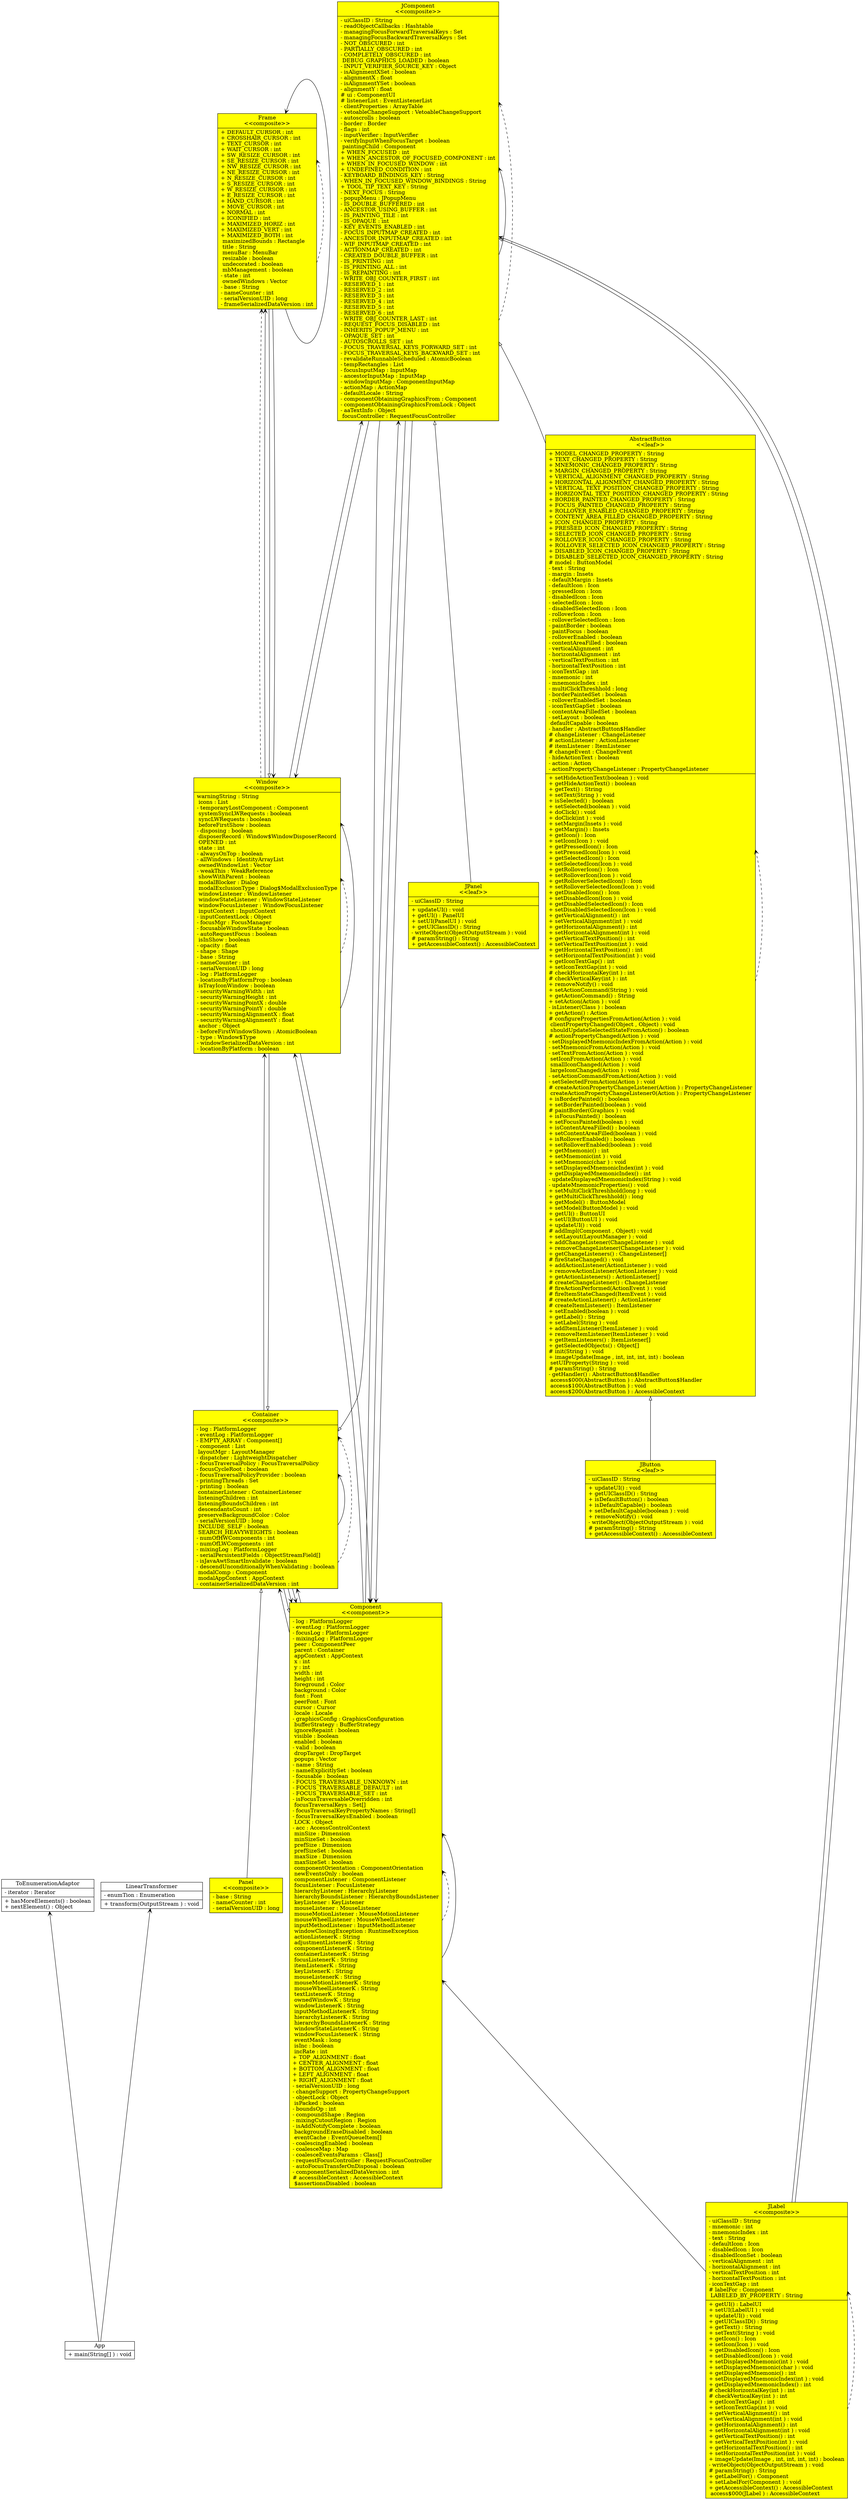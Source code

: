 digraph example { 
rankdir=BT;
App [
shape="record",
fillcolor=white, style=filled, label = "{App|+ main(String[] ) : void\l}"
];

ToEnumerationAdaptor [
shape="record",
fillcolor=white, style=filled, label = "{ToEnumerationAdaptor|- iterator : Iterator\l|+ hasMoreElements() : boolean\l+ nextElement() : Object\l}"
];

LinearTransformer [
shape="record",
fillcolor=white, style=filled, label = "{LinearTransformer|- enumTion : Enumeration\l|+ transform(OutputStream ) : void\l}"
];

Component [
shape="record",
fillcolor=yellow, style=filled, label = "{Component\n\<\<component\>\>|- log : PlatformLogger\l- eventLog : PlatformLogger\l- focusLog : PlatformLogger\l- mixingLog : PlatformLogger\l  peer : ComponentPeer\l  parent : Container\l  appContext : AppContext\l  x : int\l  y : int\l  width : int\l  height : int\l  foreground : Color\l  background : Color\l  font : Font\l  peerFont : Font\l  cursor : Cursor\l  locale : Locale\l- graphicsConfig : GraphicsConfiguration\l  bufferStrategy : BufferStrategy\l  ignoreRepaint : boolean\l  visible : boolean\l  enabled : boolean\l- valid : boolean\l  dropTarget : DropTarget\l  popups : Vector\l- name : String\l- nameExplicitlySet : boolean\l- focusable : boolean\l- FOCUS_TRAVERSABLE_UNKNOWN : int\l- FOCUS_TRAVERSABLE_DEFAULT : int\l- FOCUS_TRAVERSABLE_SET : int\l- isFocusTraversableOverridden : int\l  focusTraversalKeys : Set[]\l- focusTraversalKeyPropertyNames : String[]\l- focusTraversalKeysEnabled : boolean\l  LOCK : Object\l- acc : AccessControlContext\l  minSize : Dimension\l  minSizeSet : boolean\l  prefSize : Dimension\l  prefSizeSet : boolean\l  maxSize : Dimension\l  maxSizeSet : boolean\l  componentOrientation : ComponentOrientation\l  newEventsOnly : boolean\l  componentListener : ComponentListener\l  focusListener : FocusListener\l  hierarchyListener : HierarchyListener\l  hierarchyBoundsListener : HierarchyBoundsListener\l  keyListener : KeyListener\l  mouseListener : MouseListener\l  mouseMotionListener : MouseMotionListener\l  mouseWheelListener : MouseWheelListener\l  inputMethodListener : InputMethodListener\l  windowClosingException : RuntimeException\l  actionListenerK : String\l  adjustmentListenerK : String\l  componentListenerK : String\l  containerListenerK : String\l  focusListenerK : String\l  itemListenerK : String\l  keyListenerK : String\l  mouseListenerK : String\l  mouseMotionListenerK : String\l  mouseWheelListenerK : String\l  textListenerK : String\l  ownedWindowK : String\l  windowListenerK : String\l  inputMethodListenerK : String\l  hierarchyListenerK : String\l  hierarchyBoundsListenerK : String\l  windowStateListenerK : String\l  windowFocusListenerK : String\l  eventMask : long\l  isInc : boolean\l  incRate : int\l+ TOP_ALIGNMENT : float\l+ CENTER_ALIGNMENT : float\l+ BOTTOM_ALIGNMENT : float\l+ LEFT_ALIGNMENT : float\l+ RIGHT_ALIGNMENT : float\l- serialVersionUID : long\l- changeSupport : PropertyChangeSupport\l- objectLock : Object\l  isPacked : boolean\l- boundsOp : int\l- compoundShape : Region\l- mixingCutoutRegion : Region\l- isAddNotifyComplete : boolean\l  backgroundEraseDisabled : boolean\l  eventCache : EventQueueItem[]\l- coalescingEnabled : boolean\l- coalesceMap : Map\l- coalesceEventsParams : Class[]\l- requestFocusController : RequestFocusController\l- autoFocusTransferOnDisposal : boolean\l- componentSerializedDataVersion : int\l# accessibleContext : AccessibleContext\l  $assertionsDisabled : boolean\l|  getObjectLock() : Object\l  getAccessControlContext() : AccessControlContext\l  getBoundsOp() : int\l  setBoundsOp(int ) : void\l  initializeFocusTraversalKeys() : void\l  constructComponentName() : String\l+ getName() : String\l+ setName(String ) : void\l+ getParent() : Container\l  getParent_NoClientCode() : Container\l  getContainer() : Container\l+ getPeer() : ComponentPeer\l+ setDropTarget(DropTarget ) : void\l+ getDropTarget() : DropTarget\l+ getGraphicsConfiguration() : GraphicsConfiguration\l  getGraphicsConfiguration_NoClientCode() : GraphicsConfiguration\l  setGraphicsConfiguration(GraphicsConfiguration ) : void\l  updateGraphicsData(GraphicsConfiguration ) : boolean\l  checkGD(String ) : void\l+ getTreeLock() : Object\l  checkTreeLock() : void\l+ getToolkit() : Toolkit\l  getToolkitImpl() : Toolkit\l+ isValid() : boolean\l+ isDisplayable() : boolean\l+ isVisible() : boolean\l  isVisible_NoClientCode() : boolean\l  isRecursivelyVisible() : boolean\l- getRecursivelyVisibleBounds() : Rectangle\l  pointRelativeToComponent(Point ) : Point\l  findUnderMouseInWindow(PointerInfo ) : Component\l+ getMousePosition() : Point\l  isSameOrAncestorOf(Component ) : boolean\l+ isShowing() : boolean\l+ isEnabled() : boolean\l  isEnabledImpl() : boolean\l+ setEnabled(boolean ) : void\l+ enable() : void\l+ enable(boolean ) : void\l+ disable() : void\l+ isDoubleBuffered() : boolean\l+ enableInputMethods(boolean ) : void\l+ setVisible(boolean ) : void\l+ show() : void\l+ show(boolean ) : void\l  containsFocus() : boolean\l  clearMostRecentFocusOwnerOnHide() : void\l  clearCurrentFocusCycleRootOnHide() : void\l+ hide() : void\l+ getForeground() : Color\l+ setForeground(Color ) : void\l+ isForegroundSet() : boolean\l+ getBackground() : Color\l+ setBackground(Color ) : void\l+ isBackgroundSet() : boolean\l+ getFont() : Font\l  getFont_NoClientCode() : Font\l+ setFont(Font ) : void\l+ isFontSet() : boolean\l+ getLocale() : Locale\l+ setLocale(Locale ) : void\l+ getColorModel() : ColorModel\l+ getLocation() : Point\l+ getLocationOnScreen() : Point\l  getLocationOnScreen_NoTreeLock() : Point\l+ location() : Point\l- location_NoClientCode() : Point\l+ setLocation(int ) : void\l+ move(int ) : void\l+ setLocation(Point ) : void\l+ getSize() : Dimension\l+ size() : Dimension\l+ setSize(int ) : void\l+ resize(int ) : void\l+ setSize(Dimension ) : void\l+ resize(Dimension ) : void\l+ getBounds() : Rectangle\l+ bounds() : Rectangle\l+ setBounds(int , int, int) : void\l+ reshape(int , int, int) : void\l- repaintParentIfNeeded(int , int, int) : void\l- reshapeNativePeer(int , int, int, int) : void\l- notifyNewBounds(boolean ) : void\l+ setBounds(Rectangle ) : void\l+ getX() : int\l+ getY() : int\l+ getWidth() : int\l+ getHeight() : int\l+ getBounds(Rectangle ) : Rectangle\l+ getSize(Dimension ) : Dimension\l+ getLocation(Point ) : Point\l+ isOpaque() : boolean\l+ isLightweight() : boolean\l+ setPreferredSize(Dimension ) : void\l+ isPreferredSizeSet() : boolean\l+ getPreferredSize() : Dimension\l+ preferredSize() : Dimension\l+ setMinimumSize(Dimension ) : void\l+ isMinimumSizeSet() : boolean\l+ getMinimumSize() : Dimension\l+ minimumSize() : Dimension\l+ setMaximumSize(Dimension ) : void\l+ isMaximumSizeSet() : boolean\l+ getMaximumSize() : Dimension\l+ getAlignmentX() : float\l+ getAlignmentY() : float\l+ getBaseline(int ) : int\l+ getBaselineResizeBehavior() : Component$BaselineResizeBehavior\l+ doLayout() : void\l+ layout() : void\l+ validate() : void\l+ invalidate() : void\l  invalidateParent() : void\l  invalidateIfValid() : void\l+ revalidate() : void\l  revalidateSynchronously() : void\l+ getGraphics() : Graphics\l  getGraphics_NoClientCode() : Graphics\l+ getFontMetrics(Font ) : FontMetrics\l+ setCursor(Cursor ) : void\l  updateCursorImmediately() : void\l+ getCursor() : Cursor\l  getCursor_NoClientCode() : Cursor\l+ isCursorSet() : boolean\l+ paint(Graphics ) : void\l+ update(Graphics ) : void\l+ paintAll(Graphics ) : void\l  lightweightPaint(Graphics ) : void\l  paintHeavyweightComponents(Graphics ) : void\l+ repaint() : void\l+ repaint(long ) : void\l+ repaint(int , int, int) : void\l+ repaint(long , int, int, int) : void\l+ print(Graphics ) : void\l+ printAll(Graphics ) : void\l  lightweightPrint(Graphics ) : void\l  printHeavyweightComponents(Graphics ) : void\l- getInsets_NoClientCode() : Insets\l+ imageUpdate(Image , int, int, int, int) : boolean\l+ createImage(ImageProducer ) : Image\l+ createImage(int ) : Image\l+ createVolatileImage(int ) : VolatileImage\l+ createVolatileImage(int , int) : VolatileImage\l+ prepareImage(Image ) : boolean\l+ prepareImage(Image , int, int) : boolean\l+ checkImage(Image ) : int\l+ checkImage(Image , int, int) : int\l  createBufferStrategy(int ) : void\l  createBufferStrategy(int ) : void\l  getBufferStrategy() : BufferStrategy\l  getBackBuffer() : Image\l+ setIgnoreRepaint(boolean ) : void\l+ getIgnoreRepaint() : boolean\l+ contains(int ) : boolean\l+ inside(int ) : boolean\l+ contains(Point ) : boolean\l+ getComponentAt(int ) : Component\l+ locate(int ) : Component\l+ getComponentAt(Point ) : Component\l+ deliverEvent(Event ) : void\l+ dispatchEvent(AWTEvent ) : void\l  dispatchEventImpl(AWTEvent ) : void\l  autoProcessMouseWheel(MouseWheelEvent ) : void\l  dispatchMouseWheelToAncestor(MouseWheelEvent ) : boolean\l  checkWindowClosingException() : boolean\l  areInputMethodsEnabled() : boolean\l  eventEnabled(AWTEvent ) : boolean\l  eventTypeEnabled(int ) : boolean\l+ postEvent(Event ) : boolean\l+ addComponentListener(ComponentListener ) : void\l+ removeComponentListener(ComponentListener ) : void\l+ getComponentListeners() : ComponentListener[]\l+ addFocusListener(FocusListener ) : void\l+ removeFocusListener(FocusListener ) : void\l+ getFocusListeners() : FocusListener[]\l+ addHierarchyListener(HierarchyListener ) : void\l+ removeHierarchyListener(HierarchyListener ) : void\l+ getHierarchyListeners() : HierarchyListener[]\l+ addHierarchyBoundsListener(HierarchyBoundsListener ) : void\l+ removeHierarchyBoundsListener(HierarchyBoundsListener ) : void\l  numListening(long ) : int\l  countHierarchyMembers() : int\l  createHierarchyEvents(int , Component, Container, long) : int\l+ getHierarchyBoundsListeners() : HierarchyBoundsListener[]\l  adjustListeningChildrenOnParent(long ) : void\l+ addKeyListener(KeyListener ) : void\l+ removeKeyListener(KeyListener ) : void\l+ getKeyListeners() : KeyListener[]\l+ addMouseListener(MouseListener ) : void\l+ removeMouseListener(MouseListener ) : void\l+ getMouseListeners() : MouseListener[]\l+ addMouseMotionListener(MouseMotionListener ) : void\l+ removeMouseMotionListener(MouseMotionListener ) : void\l+ getMouseMotionListeners() : MouseMotionListener[]\l+ addMouseWheelListener(MouseWheelListener ) : void\l+ removeMouseWheelListener(MouseWheelListener ) : void\l+ getMouseWheelListeners() : MouseWheelListener[]\l+ addInputMethodListener(InputMethodListener ) : void\l+ removeInputMethodListener(InputMethodListener ) : void\l+ getInputMethodListeners() : InputMethodListener[]\l+ getListeners(Class ) : EventListener[]\l+ getInputMethodRequests() : InputMethodRequests\l+ getInputContext() : InputContext\l# enableEvents(long ) : void\l# disableEvents(long ) : void\l- checkCoalescing() : boolean\l- isCoalesceEventsOverriden(Class ) : boolean\l  isCoalescingEnabled() : boolean\l# coalesceEvents(AWTEvent ) : AWTEvent\l# processEvent(AWTEvent ) : void\l# processComponentEvent(ComponentEvent ) : void\l# processFocusEvent(FocusEvent ) : void\l# processKeyEvent(KeyEvent ) : void\l# processMouseEvent(MouseEvent ) : void\l# processMouseMotionEvent(MouseEvent ) : void\l# processMouseWheelEvent(MouseWheelEvent ) : void\l  postsOldMouseEvents() : boolean\l# processInputMethodEvent(InputMethodEvent ) : void\l# processHierarchyEvent(HierarchyEvent ) : void\l# processHierarchyBoundsEvent(HierarchyEvent ) : void\l+ handleEvent(Event ) : boolean\l+ mouseDown(Event , int) : boolean\l+ mouseDrag(Event , int) : boolean\l+ mouseUp(Event , int) : boolean\l+ mouseMove(Event , int) : boolean\l+ mouseEnter(Event , int) : boolean\l+ mouseExit(Event , int) : boolean\l+ keyDown(Event ) : boolean\l+ keyUp(Event ) : boolean\l+ action(Event ) : boolean\l+ addNotify() : void\l+ removeNotify() : void\l+ gotFocus(Event ) : boolean\l+ lostFocus(Event ) : boolean\l+ isFocusTraversable() : boolean\l+ isFocusable() : boolean\l+ setFocusable(boolean ) : void\l  isFocusTraversableOverridden() : boolean\l+ setFocusTraversalKeys(int ) : void\l+ getFocusTraversalKeys(int ) : Set\l  setFocusTraversalKeys_NoIDCheck(int ) : void\l  getFocusTraversalKeys_NoIDCheck(int ) : Set\l+ areFocusTraversalKeysSet(int ) : boolean\l+ setFocusTraversalKeysEnabled(boolean ) : void\l+ getFocusTraversalKeysEnabled() : boolean\l+ requestFocus() : void\l  requestFocus(CausedFocusEvent$Cause ) : boolean\l# requestFocus(boolean ) : boolean\l  requestFocus(boolean ) : boolean\l+ requestFocusInWindow() : boolean\l  requestFocusInWindow(CausedFocusEvent$Cause ) : boolean\l# requestFocusInWindow(boolean ) : boolean\l  requestFocusInWindow(boolean ) : boolean\l  requestFocusHelper(boolean ) : boolean\l  requestFocusHelper(boolean , boolean) : boolean\l- isRequestFocusAccepted(boolean , boolean) : boolean\l  setRequestFocusController(RequestFocusController ) : void\l+ getFocusCycleRootAncestor() : Container\l+ isFocusCycleRoot(Container ) : boolean\l  getTraversalRoot() : Container\l+ transferFocus() : void\l+ nextFocus() : void\l  transferFocus(boolean ) : boolean\l  getNextFocusCandidate() : Component\l+ transferFocusBackward() : void\l  transferFocusBackward(boolean ) : boolean\l+ transferFocusUpCycle() : void\l+ hasFocus() : boolean\l+ isFocusOwner() : boolean\l  setAutoFocusTransferOnDisposal(boolean ) : void\l  isAutoFocusTransferOnDisposal() : boolean\l+ add(PopupMenu ) : void\l+ remove(MenuComponent ) : void\l# paramString() : String\l+ toString() : String\l+ list() : void\l+ list(PrintStream ) : void\l+ list(PrintStream ) : void\l+ list(PrintWriter ) : void\l+ list(PrintWriter ) : void\l  getNativeContainer() : Container\l+ addPropertyChangeListener(PropertyChangeListener ) : void\l+ removePropertyChangeListener(PropertyChangeListener ) : void\l+ getPropertyChangeListeners() : PropertyChangeListener[]\l+ addPropertyChangeListener(String ) : void\l+ removePropertyChangeListener(String ) : void\l+ getPropertyChangeListeners(String ) : PropertyChangeListener[]\l# firePropertyChange(String , Object) : void\l# firePropertyChange(String , boolean) : void\l# firePropertyChange(String , int) : void\l+ firePropertyChange(String , byte) : void\l+ firePropertyChange(String , char) : void\l+ firePropertyChange(String , short) : void\l+ firePropertyChange(String , long) : void\l+ firePropertyChange(String , float) : void\l+ firePropertyChange(String , double) : void\l- doSwingSerialization() : void\l- writeObject(ObjectOutputStream ) : void\l- readObject(ObjectInputStream ) : void\l+ setComponentOrientation(ComponentOrientation ) : void\l+ getComponentOrientation() : ComponentOrientation\l+ applyComponentOrientation(ComponentOrientation ) : void\l  canBeFocusOwner() : boolean\l  canBeFocusOwnerRecursively() : boolean\l  relocateComponent() : void\l  getContainingWindow() : Window\l- initIDs() : void\l+ getAccessibleContext() : AccessibleContext\l  getAccessibleIndexInParent() : int\l  getAccessibleStateSet() : AccessibleStateSet\l  isInstanceOf(Object ) : boolean\l  areBoundsValid() : boolean\l  applyCompoundShape(Region ) : void\l- getAppliedShape() : Region\l  getLocationOnWindow() : Point\l  getNormalShape() : Region\l  getOpaqueShape() : Region\l  getSiblingIndexAbove() : int\l  getHWPeerAboveMe() : ComponentPeer\l  getSiblingIndexBelow() : int\l  isNonOpaqueForMixing() : boolean\l- calculateCurrentShape() : Region\l  applyCurrentShape() : void\l  subtractAndApplyShape(Region ) : void\l- applyCurrentShapeBelowMe() : void\l  subtractAndApplyShapeBelowMe() : void\l  mixOnShowing() : void\l  mixOnHiding(boolean ) : void\l  mixOnReshaping() : void\l  mixOnZOrderChanging(int ) : void\l  mixOnValidating() : void\l  isMixingNeeded() : boolean\l  updateZOrder() : void\l  access$002(Component ) : Region\l  access$100(Component ) : Point\l  access$400(Component ) : Insets\l  access$500(Class ) : boolean\l  <clinit>() : void\l}"
];

Container [
shape="record",
fillcolor=yellow, style=filled, label = "{Container\n\<\<composite\>\>|- log : PlatformLogger\l- eventLog : PlatformLogger\l- EMPTY_ARRAY : Component[]\l- component : List\l  layoutMgr : LayoutManager\l- dispatcher : LightweightDispatcher\l- focusTraversalPolicy : FocusTraversalPolicy\l- focusCycleRoot : boolean\l- focusTraversalPolicyProvider : boolean\l- printingThreads : Set\l- printing : boolean\l  containerListener : ContainerListener\l  listeningChildren : int\l  listeningBoundsChildren : int\l  descendantsCount : int\l  preserveBackgroundColor : Color\l- serialVersionUID : long\l  INCLUDE_SELF : boolean\l  SEARCH_HEAVYWEIGHTS : boolean\l- numOfHWComponents : int\l- numOfLWComponents : int\l- mixingLog : PlatformLogger\l- serialPersistentFields : ObjectStreamField[]\l- isJavaAwtSmartInvalidate : boolean\l- descendUnconditionallyWhenValidating : boolean\l  modalComp : Component\l  modalAppContext : AppContext\l- containerSerializedDataVersion : int\l|- initIDs() : void\l  initializeFocusTraversalKeys() : void\l+ getComponentCount() : int\l+ countComponents() : int\l+ getComponent(int ) : Component\l+ getComponents() : Component[]\l  getComponents_NoClientCode() : Component[]\l  getComponentsSync() : Component[]\l+ getInsets() : Insets\l+ insets() : Insets\l+ add(Component ) : Component\l+ add(String ) : Component\l+ add(Component ) : Component\l- checkAddToSelf(Component ) : void\l- checkNotAWindow(Component ) : void\l- checkAdding(Component ) : void\l- removeDelicately(Component , Container) : boolean\l  canContainFocusOwner(Component ) : boolean\l  hasHeavyweightDescendants() : boolean\l  hasLightweightDescendants() : boolean\l  getHeavyweightContainer() : Container\l- isRemoveNotifyNeeded(Component , Container) : boolean\l+ setComponentZOrder(Component ) : void\l- reparentTraverse(ContainerPeer ) : void\l- reparentChild(Component ) : void\l- addDelicately(Component , Container) : void\l+ getComponentZOrder(Component ) : int\l+ add(Component ) : void\l+ add(Component , Object) : void\l# addImpl(Component , Object) : void\l  updateGraphicsData(GraphicsConfiguration ) : boolean\l  checkGD(String ) : void\l+ remove(int ) : void\l+ remove(Component ) : void\l+ removeAll() : void\l  numListening(long ) : int\l  adjustListeningChildren(long ) : void\l  adjustDescendants(int ) : void\l  adjustDecendantsOnParent(int ) : void\l  countHierarchyMembers() : int\l- getListenersCount(int ) : int\l  createHierarchyEvents(int , Component, Container, long) : int\l  createChildHierarchyEvents(int , long) : void\l+ getLayout() : LayoutManager\l+ setLayout(LayoutManager ) : void\l+ doLayout() : void\l+ layout() : void\l+ isValidateRoot() : boolean\l  invalidateParent() : void\l+ invalidate() : void\l+ validate() : void\l  validateUnconditionally() : void\l# validateTree() : void\l  invalidateTree() : void\l+ setFont(Font ) : void\l+ getPreferredSize() : Dimension\l+ preferredSize() : Dimension\l+ getMinimumSize() : Dimension\l+ minimumSize() : Dimension\l+ getMaximumSize() : Dimension\l+ getAlignmentX() : float\l+ getAlignmentY() : float\l+ paint(Graphics ) : void\l+ update(Graphics ) : void\l+ print(Graphics ) : void\l+ paintComponents(Graphics ) : void\l  lightweightPaint(Graphics ) : void\l  paintHeavyweightComponents(Graphics ) : void\l+ printComponents(Graphics ) : void\l  lightweightPrint(Graphics ) : void\l  printHeavyweightComponents(Graphics ) : void\l+ addContainerListener(ContainerListener ) : void\l+ removeContainerListener(ContainerListener ) : void\l+ getContainerListeners() : ContainerListener[]\l+ getListeners(Class ) : EventListener[]\l  eventEnabled(AWTEvent ) : boolean\l# processEvent(AWTEvent ) : void\l# processContainerEvent(ContainerEvent ) : void\l  dispatchEventImpl(AWTEvent ) : void\l  dispatchEventToSelf(AWTEvent ) : void\l  getMouseEventTarget(int , int) : Component\l  getDropTargetEventTarget(int , int) : Component\l- getMouseEventTarget(int , int, boolean, Container$EventTargetFilter) : Component\l- getMouseEventTargetImpl(int , int, boolean, Container$EventTargetFilter, boolean) : Component\l  proxyEnableEvents(long ) : void\l+ deliverEvent(Event ) : void\l+ getComponentAt(int ) : Component\l+ locate(int ) : Component\l+ getComponentAt(Point ) : Component\l+ getMousePosition(boolean ) : Point\l  isSameOrAncestorOf(Component ) : boolean\l+ findComponentAt(int ) : Component\l  findComponentAt(int , int) : Component\l  findComponentAtImpl(int , int) : Component\l- getChildAt(Component , int, int) : Component\l+ findComponentAt(Point ) : Component\l+ addNotify() : void\l+ removeNotify() : void\l+ isAncestorOf(Component ) : boolean\l- startLWModal() : void\l- stopLWModal() : void\l# paramString() : String\l+ list(PrintStream ) : void\l+ list(PrintWriter ) : void\l+ setFocusTraversalKeys(int ) : void\l+ getFocusTraversalKeys(int ) : Set\l+ areFocusTraversalKeysSet(int ) : boolean\l+ isFocusCycleRoot(Container ) : boolean\l- findTraversalRoot() : Container\l  containsFocus() : boolean\l- isParentOf(Component ) : boolean\l  clearMostRecentFocusOwnerOnHide() : void\l  clearCurrentFocusCycleRootOnHide() : void\l  getTraversalRoot() : Container\l+ setFocusTraversalPolicy(FocusTraversalPolicy ) : void\l+ getFocusTraversalPolicy() : FocusTraversalPolicy\l+ isFocusTraversalPolicySet() : boolean\l+ setFocusCycleRoot(boolean ) : void\l+ isFocusCycleRoot() : boolean\l+ setFocusTraversalPolicyProvider(boolean ) : void\l+ isFocusTraversalPolicyProvider() : boolean\l+ transferFocusDownCycle() : void\l  preProcessKeyEvent(KeyEvent ) : void\l  postProcessKeyEvent(KeyEvent ) : void\l  postsOldMouseEvents() : boolean\l+ applyComponentOrientation(ComponentOrientation ) : void\l+ addPropertyChangeListener(PropertyChangeListener ) : void\l+ addPropertyChangeListener(String ) : void\l- writeObject(ObjectOutputStream ) : void\l- readObject(ObjectInputStream ) : void\l  getAccessibleAt(Point ) : Accessible\l  getAccessibleChildrenCount() : int\l  getAccessibleChild(int ) : Accessible\l  increaseComponentCount(Component ) : void\l  decreaseComponentCount(Component ) : void\l- getTopmostComponentIndex() : int\l- getBottommostComponentIndex() : int\l  getOpaqueShape() : Region\l  recursiveSubtractAndApplyShape(Region ) : void\l  recursiveSubtractAndApplyShape(Region ) : void\l  recursiveSubtractAndApplyShape(Region , int) : void\l  recursiveApplyCurrentShape() : void\l  recursiveApplyCurrentShape(int ) : void\l  recursiveApplyCurrentShape(int ) : void\l- recursiveShowHeavyweightChildren() : void\l- recursiveHideHeavyweightChildren() : void\l- recursiveRelocateHeavyweightChildren(Point ) : void\l  isRecursivelyVisibleUpToHeavyweightContainer() : boolean\l  mixOnShowing() : void\l  mixOnHiding(boolean ) : void\l  mixOnReshaping() : void\l  mixOnZOrderChanging(int ) : void\l  mixOnValidating() : void\l  <clinit>() : void\l}"
];

Panel [
shape="record",
fillcolor=yellow, style=filled, label = "{Panel\n\<\<composite\>\>|- base : String\l- nameCounter : int\l- serialVersionUID : long\l|  constructComponentName() : String\l+ addNotify() : void\l+ getAccessibleContext() : AccessibleContext\l  <clinit>() : void\l}"
];

Window [
shape="record",
fillcolor=yellow, style=filled, label = "{Window\n\<\<composite\>\>|  warningString : String\l  icons : List\l- temporaryLostComponent : Component\l  systemSyncLWRequests : boolean\l  syncLWRequests : boolean\l  beforeFirstShow : boolean\l- disposing : boolean\l  disposerRecord : Window$WindowDisposerRecord\l  OPENED : int\l  state : int\l- alwaysOnTop : boolean\l- allWindows : IdentityArrayList\l  ownedWindowList : Vector\l- weakThis : WeakReference\l  showWithParent : boolean\l  modalBlocker : Dialog\l  modalExclusionType : Dialog$ModalExclusionType\l  windowListener : WindowListener\l  windowStateListener : WindowStateListener\l  windowFocusListener : WindowFocusListener\l  inputContext : InputContext\l- inputContextLock : Object\l- focusMgr : FocusManager\l- focusableWindowState : boolean\l- autoRequestFocus : boolean\l  isInShow : boolean\l- opacity : float\l- shape : Shape\l- base : String\l- nameCounter : int\l- serialVersionUID : long\l- log : PlatformLogger\l- locationByPlatformProp : boolean\l  isTrayIconWindow : boolean\l- securityWarningWidth : int\l- securityWarningHeight : int\l- securityWarningPointX : double\l- securityWarningPointY : double\l- securityWarningAlignmentX : float\l- securityWarningAlignmentY : float\l  anchor : Object\l- beforeFirstWindowShown : AtomicBoolean\l- type : Window$Type\l- windowSerializedDataVersion : int\l- locationByPlatform : boolean\l|- initIDs() : void\l- initGC(GraphicsConfiguration ) : GraphicsConfiguration\l- init(GraphicsConfiguration ) : void\l- ownedInit(Window ) : void\l  constructComponentName() : String\l+ getIconImages() : List\l+ setIconImages(List ) : void\l+ setIconImage(Image ) : void\l+ addNotify() : void\l+ removeNotify() : void\l+ pack() : void\l+ setMinimumSize(Dimension ) : void\l+ setSize(Dimension ) : void\l+ setSize(int ) : void\l+ setLocation(int ) : void\l+ setLocation(Point ) : void\l+ reshape(int , int, int) : void\l  setClientSize(int ) : void\l  closeSplashScreen() : void\l+ setVisible(boolean ) : void\l+ show() : void\l  updateChildFocusableWindowState(Window ) : void\l  postWindowEvent(int ) : void\l+ hide() : void\l  clearMostRecentFocusOwnerOnHide() : void\l+ dispose() : void\l  disposeImpl() : void\l  doDispose() : void\l  adjustListeningChildrenOnParent(long ) : void\l  adjustDecendantsOnParent(int ) : void\l+ toFront() : void\l  toFront_NoClientCode() : void\l+ toBack() : void\l  toBack_NoClientCode() : void\l+ getToolkit() : Toolkit\l+ getWarningString() : String\l- setWarningString() : void\l+ getLocale() : Locale\l+ getInputContext() : InputContext\l+ setCursor(Cursor ) : void\l+ getOwner() : Window\l  getOwner_NoClientCode() : Window\l+ getOwnedWindows() : Window[]\l  getOwnedWindows_NoClientCode() : Window[]\l  isModalBlocked() : boolean\l  setModalBlocked(Dialog , boolean) : void\l  getModalBlocker() : Dialog\l  getAllWindows() : IdentityArrayList\l  getAllUnblockedWindows() : IdentityArrayList\l- getWindows(AppContext ) : Window[]\l+ getWindows() : Window[]\l+ getOwnerlessWindows() : Window[]\l  getDocumentRoot() : Window\l+ setModalExclusionType(Dialog$ModalExclusionType ) : void\l+ getModalExclusionType() : Dialog$ModalExclusionType\l  isModalExcluded(Dialog$ModalExclusionType ) : boolean\l  updateChildrenBlocking() : void\l+ addWindowListener(WindowListener ) : void\l+ addWindowStateListener(WindowStateListener ) : void\l+ addWindowFocusListener(WindowFocusListener ) : void\l+ removeWindowListener(WindowListener ) : void\l+ removeWindowStateListener(WindowStateListener ) : void\l+ removeWindowFocusListener(WindowFocusListener ) : void\l+ getWindowListeners() : WindowListener[]\l+ getWindowFocusListeners() : WindowFocusListener[]\l+ getWindowStateListeners() : WindowStateListener[]\l+ getListeners(Class ) : EventListener[]\l  eventEnabled(AWTEvent ) : boolean\l# processEvent(AWTEvent ) : void\l# processWindowEvent(WindowEvent ) : void\l# processWindowFocusEvent(WindowEvent ) : void\l# processWindowStateEvent(WindowEvent ) : void\l  preProcessKeyEvent(KeyEvent ) : void\l  postProcessKeyEvent(KeyEvent ) : void\l+ setAlwaysOnTop(boolean ) : void\l- setOwnedWindowsAlwaysOnTop(boolean ) : void\l+ isAlwaysOnTopSupported() : boolean\l+ isAlwaysOnTop() : boolean\l+ getFocusOwner() : Component\l+ getMostRecentFocusOwner() : Component\l+ isActive() : boolean\l+ isFocused() : boolean\l+ getFocusTraversalKeys(int ) : Set\l+ setFocusCycleRoot(boolean ) : void\l+ isFocusCycleRoot() : boolean\l+ getFocusCycleRootAncestor() : Container\l+ isFocusableWindow() : boolean\l+ getFocusableWindowState() : boolean\l+ setFocusableWindowState(boolean ) : void\l+ setAutoRequestFocus(boolean ) : void\l+ isAutoRequestFocus() : boolean\l+ addPropertyChangeListener(PropertyChangeListener ) : void\l+ addPropertyChangeListener(String ) : void\l+ isValidateRoot() : boolean\l  dispatchEventImpl(AWTEvent ) : void\l+ postEvent(Event ) : boolean\l+ isShowing() : boolean\l  isDisposing() : boolean\l+ applyResourceBundle(ResourceBundle ) : void\l+ applyResourceBundle(String ) : void\l  addOwnedWindow(WeakReference ) : void\l  removeOwnedWindow(WeakReference ) : void\l  connectOwnedWindow(Window ) : void\l- addToWindowList() : void\l- removeFromWindowList(AppContext ) : void\l- removeFromWindowList() : void\l+ setType(Window$Type ) : void\l+ getType() : Window$Type\l- writeObject(ObjectOutputStream ) : void\l- initDeserializedWindow() : void\l- deserializeResources(ObjectInputStream ) : void\l- readObject(ObjectInputStream ) : void\l+ getAccessibleContext() : AccessibleContext\l  setGraphicsConfiguration(GraphicsConfiguration ) : void\l+ setLocationRelativeTo(Component ) : void\l  deliverMouseWheelToAncestor(MouseWheelEvent ) : void\l  dispatchMouseWheelToAncestor(MouseWheelEvent ) : boolean\l+ createBufferStrategy(int ) : void\l+ createBufferStrategy(int ) : void\l+ getBufferStrategy() : BufferStrategy\l  getTemporaryLostComponent() : Component\l  setTemporaryLostComponent(Component ) : Component\l  canContainFocusOwner(Component ) : boolean\l+ setLocationByPlatform(boolean ) : void\l+ isLocationByPlatform() : boolean\l+ setBounds(int , int, int) : void\l+ setBounds(Rectangle ) : void\l  isRecursivelyVisible() : boolean\l+ getOpacity() : float\l+ setOpacity(float ) : void\l+ getShape() : Shape\l+ setShape(Shape ) : void\l+ getBackground() : Color\l+ setBackground(Color ) : void\l+ isOpaque() : boolean\l- updateWindow() : void\l+ paint(Graphics ) : void\l- setLayersOpaque(Component ) : void\l  getContainer() : Container\l  applyCompoundShape(Region ) : void\l  applyCurrentShape() : void\l  mixOnReshaping() : void\l  getLocationOnWindow() : Point\l- limit(double , double) : double\l- calculateSecurityWarningPosition(double , double, double) : Point2D\l  updateZOrder() : void\l  access$000(Window ) : WeakReference\l  access$100(AppContext ) : void\l  access$202(Window ) : boolean\l  access$300(Window ) : Object\l  access$400(Window ) : float\l  access$500(Window ) : void\l  access$600(Window ) : int\l  access$700(Window ) : int\l  access$602(Window ) : int\l  access$702(Window ) : int\l  access$802(Window ) : double\l  access$902(Window ) : double\l  access$1002(Window ) : float\l  access$1102(Window ) : float\l  access$1200(Window , double, double, double) : Point2D\l  access$1300(Window ) : boolean\l  <clinit>() : void\l}"
];

Frame [
shape="record",
fillcolor=yellow, style=filled, label = "{Frame\n\<\<composite\>\>|+ DEFAULT_CURSOR : int\l+ CROSSHAIR_CURSOR : int\l+ TEXT_CURSOR : int\l+ WAIT_CURSOR : int\l+ SW_RESIZE_CURSOR : int\l+ SE_RESIZE_CURSOR : int\l+ NW_RESIZE_CURSOR : int\l+ NE_RESIZE_CURSOR : int\l+ N_RESIZE_CURSOR : int\l+ S_RESIZE_CURSOR : int\l+ W_RESIZE_CURSOR : int\l+ E_RESIZE_CURSOR : int\l+ HAND_CURSOR : int\l+ MOVE_CURSOR : int\l+ NORMAL : int\l+ ICONIFIED : int\l+ MAXIMIZED_HORIZ : int\l+ MAXIMIZED_VERT : int\l+ MAXIMIZED_BOTH : int\l  maximizedBounds : Rectangle\l  title : String\l  menuBar : MenuBar\l  resizable : boolean\l  undecorated : boolean\l  mbManagement : boolean\l- state : int\l  ownedWindows : Vector\l- base : String\l- nameCounter : int\l- serialVersionUID : long\l- frameSerializedDataVersion : int\l|- init(String ) : void\l  constructComponentName() : String\l+ addNotify() : void\l+ getTitle() : String\l+ setTitle(String ) : void\l+ getIconImage() : Image\l+ setIconImage(Image ) : void\l+ getMenuBar() : MenuBar\l+ setMenuBar(MenuBar ) : void\l+ isResizable() : boolean\l+ setResizable(boolean ) : void\l+ setState(int ) : void\l+ setExtendedState(int ) : void\l- isFrameStateSupported(int ) : boolean\l+ getState() : int\l+ getExtendedState() : int\l+ setMaximizedBounds(Rectangle ) : void\l+ getMaximizedBounds() : Rectangle\l+ setUndecorated(boolean ) : void\l+ isUndecorated() : boolean\l+ setOpacity(float ) : void\l+ setShape(Shape ) : void\l+ setBackground(Color ) : void\l+ remove(MenuComponent ) : void\l+ removeNotify() : void\l  postProcessKeyEvent(KeyEvent ) : void\l# paramString() : String\l+ setCursor(int ) : void\l+ getCursorType() : int\l+ getFrames() : Frame[]\l- writeObject(ObjectOutputStream ) : void\l- readObject(ObjectInputStream ) : void\l- initIDs() : void\l+ getAccessibleContext() : AccessibleContext\l  access$002(Frame ) : int\l  access$000(Frame ) : int\l  <clinit>() : void\l}"
];

JComponent [
shape="record",
fillcolor=yellow, style=filled, label = "{JComponent\n\<\<composite\>\>|- uiClassID : String\l- readObjectCallbacks : Hashtable\l- managingFocusForwardTraversalKeys : Set\l- managingFocusBackwardTraversalKeys : Set\l- NOT_OBSCURED : int\l- PARTIALLY_OBSCURED : int\l- COMPLETELY_OBSCURED : int\l  DEBUG_GRAPHICS_LOADED : boolean\l- INPUT_VERIFIER_SOURCE_KEY : Object\l- isAlignmentXSet : boolean\l- alignmentX : float\l- isAlignmentYSet : boolean\l- alignmentY : float\l# ui : ComponentUI\l# listenerList : EventListenerList\l- clientProperties : ArrayTable\l- vetoableChangeSupport : VetoableChangeSupport\l- autoscrolls : boolean\l- border : Border\l- flags : int\l- inputVerifier : InputVerifier\l- verifyInputWhenFocusTarget : boolean\l  paintingChild : Component\l+ WHEN_FOCUSED : int\l+ WHEN_ANCESTOR_OF_FOCUSED_COMPONENT : int\l+ WHEN_IN_FOCUSED_WINDOW : int\l+ UNDEFINED_CONDITION : int\l- KEYBOARD_BINDINGS_KEY : String\l- WHEN_IN_FOCUSED_WINDOW_BINDINGS : String\l+ TOOL_TIP_TEXT_KEY : String\l- NEXT_FOCUS : String\l- popupMenu : JPopupMenu\l- IS_DOUBLE_BUFFERED : int\l- ANCESTOR_USING_BUFFER : int\l- IS_PAINTING_TILE : int\l- IS_OPAQUE : int\l- KEY_EVENTS_ENABLED : int\l- FOCUS_INPUTMAP_CREATED : int\l- ANCESTOR_INPUTMAP_CREATED : int\l- WIF_INPUTMAP_CREATED : int\l- ACTIONMAP_CREATED : int\l- CREATED_DOUBLE_BUFFER : int\l- IS_PRINTING : int\l- IS_PRINTING_ALL : int\l- IS_REPAINTING : int\l- WRITE_OBJ_COUNTER_FIRST : int\l- RESERVED_1 : int\l- RESERVED_2 : int\l- RESERVED_3 : int\l- RESERVED_4 : int\l- RESERVED_5 : int\l- RESERVED_6 : int\l- WRITE_OBJ_COUNTER_LAST : int\l- REQUEST_FOCUS_DISABLED : int\l- INHERITS_POPUP_MENU : int\l- OPAQUE_SET : int\l- AUTOSCROLLS_SET : int\l- FOCUS_TRAVERSAL_KEYS_FORWARD_SET : int\l- FOCUS_TRAVERSAL_KEYS_BACKWARD_SET : int\l- revalidateRunnableScheduled : AtomicBoolean\l- tempRectangles : List\l- focusInputMap : InputMap\l- ancestorInputMap : InputMap\l- windowInputMap : ComponentInputMap\l- actionMap : ActionMap\l- defaultLocale : String\l- componentObtainingGraphicsFrom : Component\l- componentObtainingGraphicsFromLock : Object\l- aaTextInfo : Object\l  focusController : RequestFocusController\l|  safelyGetGraphics(Component ) : Graphics\l  safelyGetGraphics(Component ) : Graphics\l  getGraphicsInvoked(Component ) : void\l- isComponentObtainingGraphicsFrom(Component ) : boolean\l  getManagingFocusForwardTraversalKeys() : Set\l  getManagingFocusBackwardTraversalKeys() : Set\l- fetchRectangle() : Rectangle\l- recycleRectangle(Rectangle ) : void\l+ setInheritsPopupMenu(boolean ) : void\l+ getInheritsPopupMenu() : boolean\l+ setComponentPopupMenu(JPopupMenu ) : void\l+ getComponentPopupMenu() : JPopupMenu\l+ updateUI() : void\l# setUI(ComponentUI ) : void\l- uninstallUIAndProperties() : void\l+ getUIClassID() : String\l# getComponentGraphics(Graphics ) : Graphics\l# paintComponent(Graphics ) : void\l# paintChildren(Graphics ) : void\l# paintBorder(Graphics ) : void\l+ update(Graphics ) : void\l+ paint(Graphics ) : void\l  paintForceDoubleBuffered(Graphics ) : void\l  isPainting() : boolean\l- adjustPaintFlags() : void\l+ printAll(Graphics ) : void\l+ print(Graphics ) : void\l# printComponent(Graphics ) : void\l# printChildren(Graphics ) : void\l# printBorder(Graphics ) : void\l+ isPaintingTile() : boolean\l+ isPaintingForPrint() : boolean\l+ isManagingFocus() : boolean\l- registerNextFocusableComponent() : void\l- registerNextFocusableComponent(Component ) : void\l- deregisterNextFocusableComponent() : void\l+ setNextFocusableComponent(Component ) : void\l+ getNextFocusableComponent() : Component\l+ setRequestFocusEnabled(boolean ) : void\l+ isRequestFocusEnabled() : boolean\l+ requestFocus() : void\l+ requestFocus(boolean ) : boolean\l+ requestFocusInWindow() : boolean\l# requestFocusInWindow(boolean ) : boolean\l+ grabFocus() : void\l+ setVerifyInputWhenFocusTarget(boolean ) : void\l+ getVerifyInputWhenFocusTarget() : boolean\l+ getFontMetrics(Font ) : FontMetrics\l+ setPreferredSize(Dimension ) : void\l+ getPreferredSize() : Dimension\l+ setMaximumSize(Dimension ) : void\l+ getMaximumSize() : Dimension\l+ setMinimumSize(Dimension ) : void\l+ getMinimumSize() : Dimension\l+ contains(int ) : boolean\l+ setBorder(Border ) : void\l+ getBorder() : Border\l+ getInsets() : Insets\l+ getInsets(Insets ) : Insets\l+ getAlignmentY() : float\l+ setAlignmentY(float ) : void\l+ getAlignmentX() : float\l+ setAlignmentX(float ) : void\l+ setInputVerifier(InputVerifier ) : void\l+ getInputVerifier() : InputVerifier\l+ getGraphics() : Graphics\l+ setDebugGraphicsOptions(int ) : void\l+ getDebugGraphicsOptions() : int\l  shouldDebugGraphics() : int\l+ registerKeyboardAction(ActionListener , String, KeyStroke) : void\l- registerWithKeyboardManager(boolean ) : void\l- unregisterWithKeyboardManager() : void\l  componentInputMapChanged(ComponentInputMap ) : void\l- registerWithKeyboardManager(KeyStroke ) : void\l- unregisterWithKeyboardManager(KeyStroke ) : void\l+ registerKeyboardAction(ActionListener , KeyStroke) : void\l+ unregisterKeyboardAction(KeyStroke ) : void\l+ getRegisteredKeyStrokes() : KeyStroke[]\l+ getConditionForKeyStroke(KeyStroke ) : int\l+ getActionForKeyStroke(KeyStroke ) : ActionListener\l+ resetKeyboardActions() : void\l+ setInputMap(int ) : void\l+ getInputMap(int ) : InputMap\l+ getInputMap() : InputMap\l+ setActionMap(ActionMap ) : void\l+ getActionMap() : ActionMap\l  getInputMap(int ) : InputMap\l  getActionMap(boolean ) : ActionMap\l+ getBaseline(int ) : int\l+ getBaselineResizeBehavior() : Component$BaselineResizeBehavior\l+ requestDefaultFocus() : boolean\l+ setVisible(boolean ) : void\l+ setEnabled(boolean ) : void\l+ setForeground(Color ) : void\l+ setBackground(Color ) : void\l+ setFont(Font ) : void\l+ getDefaultLocale() : Locale\l+ setDefaultLocale(Locale ) : void\l# processComponentKeyEvent(KeyEvent ) : void\l# processKeyEvent(KeyEvent ) : void\l# processKeyBinding(KeyStroke , KeyEvent, int) : boolean\l  processKeyBindings(KeyEvent ) : boolean\l  processKeyBindingsForAllComponents(KeyEvent , Container) : boolean\l+ setToolTipText(String ) : void\l+ getToolTipText() : String\l+ getToolTipText(MouseEvent ) : String\l+ getToolTipLocation(MouseEvent ) : Point\l+ getPopupLocation(MouseEvent ) : Point\l+ createToolTip() : JToolTip\l+ scrollRectToVisible(Rectangle ) : void\l+ setAutoscrolls(boolean ) : void\l+ getAutoscrolls() : boolean\l+ setTransferHandler(TransferHandler ) : void\l+ getTransferHandler() : TransferHandler\l  dropLocationForPoint(Point ) : TransferHandler$DropLocation\l  setDropLocation(TransferHandler$DropLocation , Object) : Object\l  dndDone() : void\l# processMouseEvent(MouseEvent ) : void\l# processMouseMotionEvent(MouseEvent ) : void\l  superProcessMouseMotionEvent(MouseEvent ) : void\l  setCreatedDoubleBuffer(boolean ) : void\l  getCreatedDoubleBuffer() : boolean\l+ enable() : void\l+ disable() : void\l- getClientProperties() : ArrayTable\l+ getClientProperty(Object ) : Object\l+ putClientProperty(Object ) : void\l  clientPropertyChanged(Object , Object) : void\l  setUIProperty(String ) : void\l+ setFocusTraversalKeys(int ) : void\l+ isLightweightComponent(Component ) : boolean\l+ reshape(int , int, int) : void\l+ getBounds(Rectangle ) : Rectangle\l+ getSize(Dimension ) : Dimension\l+ getLocation(Point ) : Point\l+ getX() : int\l+ getY() : int\l+ getWidth() : int\l+ getHeight() : int\l+ isOpaque() : boolean\l+ setOpaque(boolean ) : void\l  rectangleIsObscured(int , int, int) : boolean\l  computeVisibleRect(Component ) : void\l+ computeVisibleRect(Rectangle ) : void\l+ getVisibleRect() : Rectangle\l+ firePropertyChange(String , boolean) : void\l+ firePropertyChange(String , int) : void\l+ firePropertyChange(String , char) : void\l# fireVetoableChange(String , Object) : void\l+ addVetoableChangeListener(VetoableChangeListener ) : void\l+ removeVetoableChangeListener(VetoableChangeListener ) : void\l+ getVetoableChangeListeners() : VetoableChangeListener[]\l+ getTopLevelAncestor() : Container\l- getAncestorNotifier() : AncestorNotifier\l+ addAncestorListener(AncestorListener ) : void\l+ removeAncestorListener(AncestorListener ) : void\l+ getAncestorListeners() : AncestorListener[]\l+ getListeners(Class ) : EventListener[]\l+ addNotify() : void\l+ removeNotify() : void\l+ repaint(long , int, int, int) : void\l+ repaint(Rectangle ) : void\l+ revalidate() : void\l+ isValidateRoot() : boolean\l+ isOptimizedDrawingEnabled() : boolean\l# isPaintingOrigin() : boolean\l+ paintImmediately(int , int, int) : void\l+ paintImmediately(Rectangle ) : void\l  alwaysOnTop() : boolean\l  setPaintingChild(Component ) : void\l  _paintImmediately(int , int, int) : void\l  paintToOffscreen(Graphics , int, int, int, int, int) : void\l- getObscuredState(int , int, int, int) : int\l  checkIfChildObscuredBySibling() : boolean\l- setFlag(int ) : void\l- getFlag(int ) : boolean\l  setWriteObjCounter(JComponent ) : void\l  getWriteObjCounter(JComponent ) : byte\l+ setDoubleBuffered(boolean ) : void\l+ isDoubleBuffered() : boolean\l+ getRootPane() : JRootPane\l  compWriteObjectNotify() : void\l- readObject(ObjectInputStream ) : void\l- writeObject(ObjectOutputStream ) : void\l# paramString() : String\l+ hide() : void\l- lambda$revalidate$59() : void\l  access$100() : Object\l  access$200(JComponent ) : AccessibleContext\l  access$300(JComponent ) : AccessibleContext\l  access$400(JComponent ) : AccessibleContext\l  access$500(JComponent ) : AccessibleContext\l  access$600() : Hashtable\l  <clinit>() : void\l}"
];

JLabel [
shape="record",
fillcolor=yellow, style=filled, label = "{JLabel\n\<\<composite\>\>|- uiClassID : String\l- mnemonic : int\l- mnemonicIndex : int\l- text : String\l- defaultIcon : Icon\l- disabledIcon : Icon\l- disabledIconSet : boolean\l- verticalAlignment : int\l- horizontalAlignment : int\l- verticalTextPosition : int\l- horizontalTextPosition : int\l- iconTextGap : int\l# labelFor : Component\l  LABELED_BY_PROPERTY : String\l|+ getUI() : LabelUI\l+ setUI(LabelUI ) : void\l+ updateUI() : void\l+ getUIClassID() : String\l+ getText() : String\l+ setText(String ) : void\l+ getIcon() : Icon\l+ setIcon(Icon ) : void\l+ getDisabledIcon() : Icon\l+ setDisabledIcon(Icon ) : void\l+ setDisplayedMnemonic(int ) : void\l+ setDisplayedMnemonic(char ) : void\l+ getDisplayedMnemonic() : int\l+ setDisplayedMnemonicIndex(int ) : void\l+ getDisplayedMnemonicIndex() : int\l# checkHorizontalKey(int ) : int\l# checkVerticalKey(int ) : int\l+ getIconTextGap() : int\l+ setIconTextGap(int ) : void\l+ getVerticalAlignment() : int\l+ setVerticalAlignment(int ) : void\l+ getHorizontalAlignment() : int\l+ setHorizontalAlignment(int ) : void\l+ getVerticalTextPosition() : int\l+ setVerticalTextPosition(int ) : void\l+ getHorizontalTextPosition() : int\l+ setHorizontalTextPosition(int ) : void\l+ imageUpdate(Image , int, int, int, int) : boolean\l- writeObject(ObjectOutputStream ) : void\l# paramString() : String\l+ getLabelFor() : Component\l+ setLabelFor(Component ) : void\l+ getAccessibleContext() : AccessibleContext\l  access$000(JLabel ) : AccessibleContext\l}"
];

JPanel [
shape="record",
fillcolor=yellow, style=filled, label = "{JPanel\n\<\<leaf\>\>|- uiClassID : String\l|+ updateUI() : void\l+ getUI() : PanelUI\l+ setUI(PanelUI ) : void\l+ getUIClassID() : String\l- writeObject(ObjectOutputStream ) : void\l# paramString() : String\l+ getAccessibleContext() : AccessibleContext\l}"
];

AbstractButton [
shape="record",
fillcolor=yellow, style=filled, label = "{AbstractButton\n\<\<leaf\>\>|+ MODEL_CHANGED_PROPERTY : String\l+ TEXT_CHANGED_PROPERTY : String\l+ MNEMONIC_CHANGED_PROPERTY : String\l+ MARGIN_CHANGED_PROPERTY : String\l+ VERTICAL_ALIGNMENT_CHANGED_PROPERTY : String\l+ HORIZONTAL_ALIGNMENT_CHANGED_PROPERTY : String\l+ VERTICAL_TEXT_POSITION_CHANGED_PROPERTY : String\l+ HORIZONTAL_TEXT_POSITION_CHANGED_PROPERTY : String\l+ BORDER_PAINTED_CHANGED_PROPERTY : String\l+ FOCUS_PAINTED_CHANGED_PROPERTY : String\l+ ROLLOVER_ENABLED_CHANGED_PROPERTY : String\l+ CONTENT_AREA_FILLED_CHANGED_PROPERTY : String\l+ ICON_CHANGED_PROPERTY : String\l+ PRESSED_ICON_CHANGED_PROPERTY : String\l+ SELECTED_ICON_CHANGED_PROPERTY : String\l+ ROLLOVER_ICON_CHANGED_PROPERTY : String\l+ ROLLOVER_SELECTED_ICON_CHANGED_PROPERTY : String\l+ DISABLED_ICON_CHANGED_PROPERTY : String\l+ DISABLED_SELECTED_ICON_CHANGED_PROPERTY : String\l# model : ButtonModel\l- text : String\l- margin : Insets\l- defaultMargin : Insets\l- defaultIcon : Icon\l- pressedIcon : Icon\l- disabledIcon : Icon\l- selectedIcon : Icon\l- disabledSelectedIcon : Icon\l- rolloverIcon : Icon\l- rolloverSelectedIcon : Icon\l- paintBorder : boolean\l- paintFocus : boolean\l- rolloverEnabled : boolean\l- contentAreaFilled : boolean\l- verticalAlignment : int\l- horizontalAlignment : int\l- verticalTextPosition : int\l- horizontalTextPosition : int\l- iconTextGap : int\l- mnemonic : int\l- mnemonicIndex : int\l- multiClickThreshhold : long\l- borderPaintedSet : boolean\l- rolloverEnabledSet : boolean\l- iconTextGapSet : boolean\l- contentAreaFilledSet : boolean\l- setLayout : boolean\l  defaultCapable : boolean\l- handler : AbstractButton$Handler\l# changeListener : ChangeListener\l# actionListener : ActionListener\l# itemListener : ItemListener\l# changeEvent : ChangeEvent\l- hideActionText : boolean\l- action : Action\l- actionPropertyChangeListener : PropertyChangeListener\l|+ setHideActionText(boolean ) : void\l+ getHideActionText() : boolean\l+ getText() : String\l+ setText(String ) : void\l+ isSelected() : boolean\l+ setSelected(boolean ) : void\l+ doClick() : void\l+ doClick(int ) : void\l+ setMargin(Insets ) : void\l+ getMargin() : Insets\l+ getIcon() : Icon\l+ setIcon(Icon ) : void\l+ getPressedIcon() : Icon\l+ setPressedIcon(Icon ) : void\l+ getSelectedIcon() : Icon\l+ setSelectedIcon(Icon ) : void\l+ getRolloverIcon() : Icon\l+ setRolloverIcon(Icon ) : void\l+ getRolloverSelectedIcon() : Icon\l+ setRolloverSelectedIcon(Icon ) : void\l+ getDisabledIcon() : Icon\l+ setDisabledIcon(Icon ) : void\l+ getDisabledSelectedIcon() : Icon\l+ setDisabledSelectedIcon(Icon ) : void\l+ getVerticalAlignment() : int\l+ setVerticalAlignment(int ) : void\l+ getHorizontalAlignment() : int\l+ setHorizontalAlignment(int ) : void\l+ getVerticalTextPosition() : int\l+ setVerticalTextPosition(int ) : void\l+ getHorizontalTextPosition() : int\l+ setHorizontalTextPosition(int ) : void\l+ getIconTextGap() : int\l+ setIconTextGap(int ) : void\l# checkHorizontalKey(int ) : int\l# checkVerticalKey(int ) : int\l+ removeNotify() : void\l+ setActionCommand(String ) : void\l+ getActionCommand() : String\l+ setAction(Action ) : void\l- isListener(Class ) : boolean\l+ getAction() : Action\l# configurePropertiesFromAction(Action ) : void\l  clientPropertyChanged(Object , Object) : void\l  shouldUpdateSelectedStateFromAction() : boolean\l# actionPropertyChanged(Action ) : void\l- setDisplayedMnemonicIndexFromAction(Action ) : void\l- setMnemonicFromAction(Action ) : void\l- setTextFromAction(Action ) : void\l  setIconFromAction(Action ) : void\l  smallIconChanged(Action ) : void\l  largeIconChanged(Action ) : void\l- setActionCommandFromAction(Action ) : void\l- setSelectedFromAction(Action ) : void\l# createActionPropertyChangeListener(Action ) : PropertyChangeListener\l  createActionPropertyChangeListener0(Action ) : PropertyChangeListener\l+ isBorderPainted() : boolean\l+ setBorderPainted(boolean ) : void\l# paintBorder(Graphics ) : void\l+ isFocusPainted() : boolean\l+ setFocusPainted(boolean ) : void\l+ isContentAreaFilled() : boolean\l+ setContentAreaFilled(boolean ) : void\l+ isRolloverEnabled() : boolean\l+ setRolloverEnabled(boolean ) : void\l+ getMnemonic() : int\l+ setMnemonic(int ) : void\l+ setMnemonic(char ) : void\l+ setDisplayedMnemonicIndex(int ) : void\l+ getDisplayedMnemonicIndex() : int\l- updateDisplayedMnemonicIndex(String ) : void\l- updateMnemonicProperties() : void\l+ setMultiClickThreshhold(long ) : void\l+ getMultiClickThreshhold() : long\l+ getModel() : ButtonModel\l+ setModel(ButtonModel ) : void\l+ getUI() : ButtonUI\l+ setUI(ButtonUI ) : void\l+ updateUI() : void\l# addImpl(Component , Object) : void\l+ setLayout(LayoutManager ) : void\l+ addChangeListener(ChangeListener ) : void\l+ removeChangeListener(ChangeListener ) : void\l+ getChangeListeners() : ChangeListener[]\l# fireStateChanged() : void\l+ addActionListener(ActionListener ) : void\l+ removeActionListener(ActionListener ) : void\l+ getActionListeners() : ActionListener[]\l# createChangeListener() : ChangeListener\l# fireActionPerformed(ActionEvent ) : void\l# fireItemStateChanged(ItemEvent ) : void\l# createActionListener() : ActionListener\l# createItemListener() : ItemListener\l+ setEnabled(boolean ) : void\l+ getLabel() : String\l+ setLabel(String ) : void\l+ addItemListener(ItemListener ) : void\l+ removeItemListener(ItemListener ) : void\l+ getItemListeners() : ItemListener[]\l+ getSelectedObjects() : Object[]\l# init(String ) : void\l+ imageUpdate(Image , int, int, int, int) : boolean\l  setUIProperty(String ) : void\l# paramString() : String\l- getHandler() : AbstractButton$Handler\l  access$000(AbstractButton ) : AbstractButton$Handler\l  access$100(AbstractButton ) : void\l  access$200(AbstractButton ) : AccessibleContext\l}"
];

JButton [
shape="record",
fillcolor=yellow, style=filled, label = "{JButton\n\<\<leaf\>\>|- uiClassID : String\l|+ updateUI() : void\l+ getUIClassID() : String\l+ isDefaultButton() : boolean\l+ isDefaultCapable() : boolean\l+ setDefaultCapable(boolean ) : void\l+ removeNotify() : void\l- writeObject(ObjectOutputStream ) : void\l# paramString() : String\l+ getAccessibleContext() : AccessibleContext\l}"
];


Frame -> Frame [arrowhead = "vee", style = "dashed"];
Container -> Component [arrowhead="empty"];
Container -> Component [arrowhead = "vee"];
Container -> Container [arrowhead = "vee"];
Container -> Window [arrowhead = "vee"];
Panel -> Container [arrowhead="empty"];
Container -> Container [arrowhead = "vee", style = "dashed"];
Container -> Component [arrowhead = "vee"];
JComponent -> Container [arrowhead="empty"];
JComponent -> JComponent [arrowhead = "vee"];
JComponent -> Window [arrowhead = "vee"];
JComponent -> Component [arrowhead = "vee"];
JLabel -> JComponent [arrowhead="empty"];
JLabel -> JComponent [arrowhead = "vee"];
App -> ToEnumerationAdaptor [arrowhead = "vee"];
App -> LinearTransformer [arrowhead = "vee"];
Component -> Component [arrowhead = "vee", style = "dashed"];
Component -> Container [arrowhead = "vee"];
Window -> Frame [arrowhead = "vee", style = "dashed"];
Window -> Window [arrowhead = "vee", style = "dashed"];
Window -> Component [arrowhead = "vee"];
JPanel -> JComponent [arrowhead="empty"];
AbstractButton -> AbstractButton [arrowhead = "vee", style = "dashed"];
JButton -> AbstractButton [arrowhead="empty"];
AbstractButton -> JComponent [arrowhead="empty"];
JComponent -> JComponent [arrowhead = "vee", style = "dashed"];
JComponent -> Component [arrowhead = "vee"];
JLabel -> JLabel [arrowhead = "vee", style = "dashed"];
JLabel -> Component [arrowhead = "vee"];
Component -> Window [arrowhead = "vee"];
Component -> Container [arrowhead = "vee"];
Component -> Component [arrowhead = "vee"];
Component -> JComponent [arrowhead = "vee"];
Window -> Container [arrowhead="empty"];
Window -> Window [arrowhead = "vee"];
Window -> Frame [arrowhead = "vee"];
Window -> JComponent [arrowhead = "vee"];
Frame -> Window [arrowhead="empty"];
Frame -> Frame [arrowhead = "vee"];
Frame -> Window [arrowhead = "vee"];}